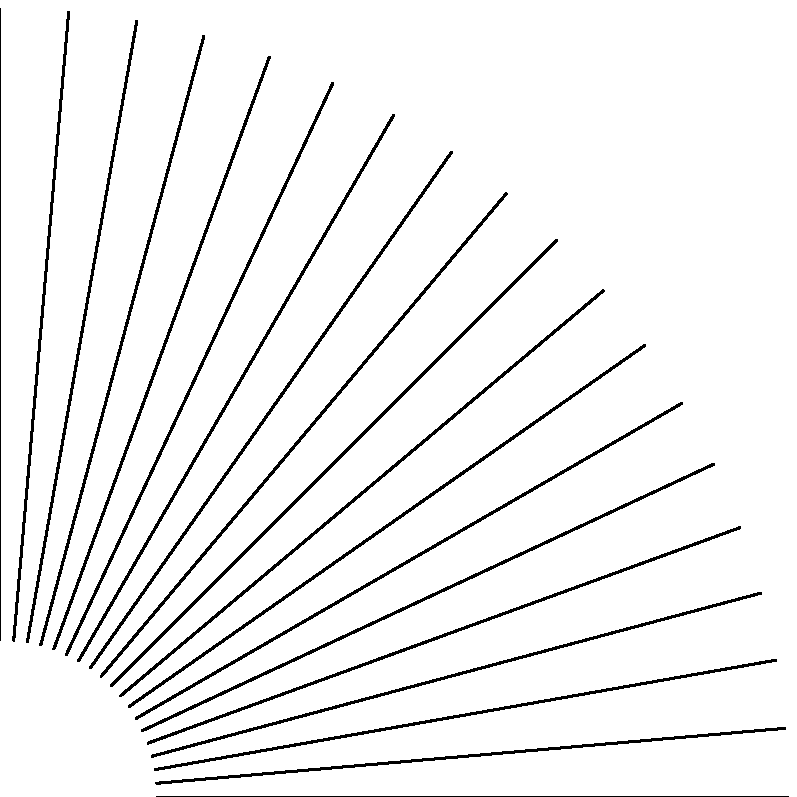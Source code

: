 beginfig(0);

numeric u;
numeric degree;
path p;

u := 10mm;
z0 = (0, 0);
z1 = (2u, 0);
z2 = (10u, 0);



for degree = 0 step 5 until 180:
  p := (z1 -- z2) rotatedaround(z0, degree);

  draw p withpen pencircle scaled 1;

endfor


endfig;
end;
